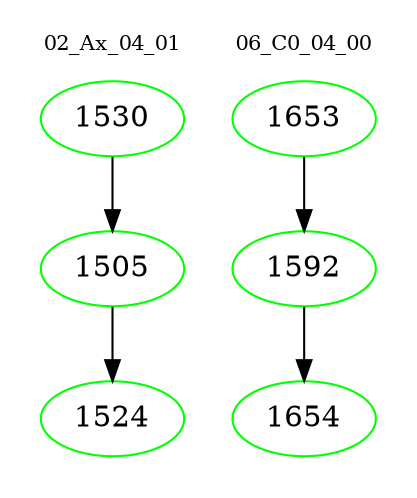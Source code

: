 digraph{
subgraph cluster_0 {
color = white
label = "02_Ax_04_01";
fontsize=10;
T0_1530 [label="1530", color="green"]
T0_1530 -> T0_1505 [color="black"]
T0_1505 [label="1505", color="green"]
T0_1505 -> T0_1524 [color="black"]
T0_1524 [label="1524", color="green"]
}
subgraph cluster_1 {
color = white
label = "06_C0_04_00";
fontsize=10;
T1_1653 [label="1653", color="green"]
T1_1653 -> T1_1592 [color="black"]
T1_1592 [label="1592", color="green"]
T1_1592 -> T1_1654 [color="black"]
T1_1654 [label="1654", color="green"]
}
}
